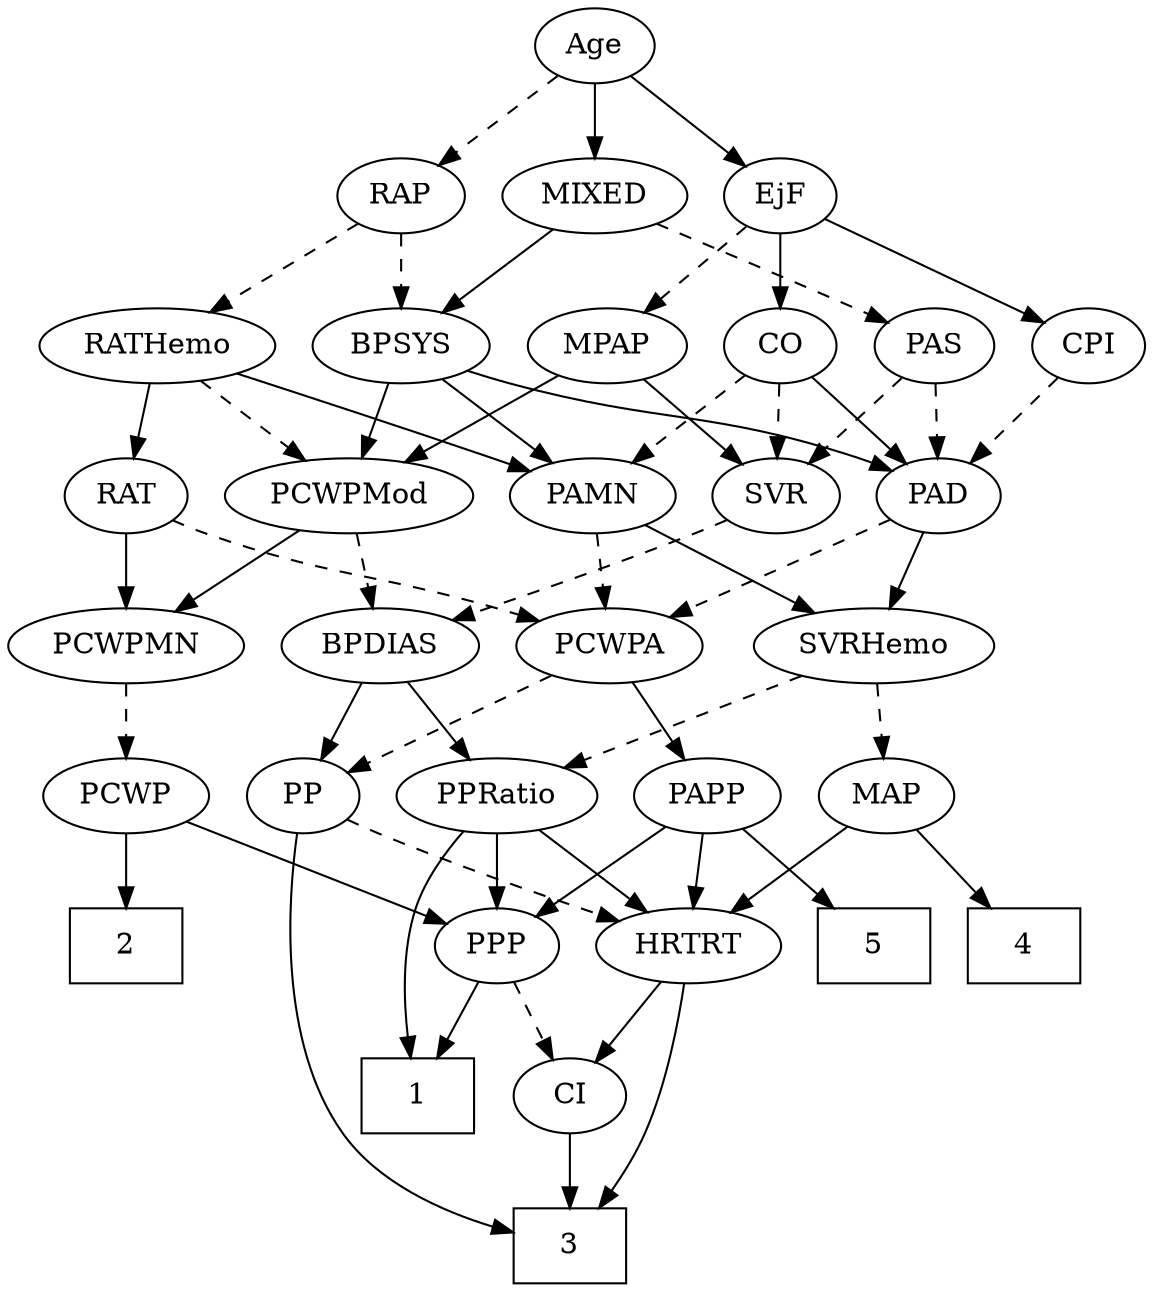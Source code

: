 strict digraph {
	graph [bb="0,0,496.4,612"];
	node [label="\N"];
	1	[height=0.5,
		pos="136,90",
		shape=box,
		width=0.75];
	2	[height=0.5,
		pos="457,162",
		shape=box,
		width=0.75];
	3	[height=0.5,
		pos="267,18",
		shape=box,
		width=0.75];
	4	[height=0.5,
		pos="67,162",
		shape=box,
		width=0.75];
	5	[height=0.5,
		pos="385,162",
		shape=box,
		width=0.75];
	Age	[height=0.5,
		pos="256,594",
		width=0.75];
	EjF	[height=0.5,
		pos="171,522",
		width=0.75];
	Age -> EjF	[pos="e,187.34,536.46 239.61,579.5 227.03,569.14 209.46,554.67 195.25,542.97",
		style=solid];
	RAP	[height=0.5,
		pos="342,522",
		width=0.77632];
	Age -> RAP	[pos="e,325.18,536.69 272.58,579.5 285.23,569.21 302.86,554.86 317.18,543.2",
		style=dashed];
	MIXED	[height=0.5,
		pos="256,522",
		width=1.1193];
	Age -> MIXED	[pos="e,256,540.1 256,575.7 256,567.98 256,558.71 256,550.11",
		style=solid];
	MPAP	[height=0.5,
		pos="251,450",
		width=0.97491];
	EjF -> MPAP	[pos="e,233.84,466.01 186.81,507.17 198.04,497.34 213.36,483.93 226.22,472.69",
		style=dashed];
	CO	[height=0.5,
		pos="171,450",
		width=0.75];
	EjF -> CO	[pos="e,171,468.1 171,503.7 171,495.98 171,486.71 171,478.11",
		style=solid];
	CPI	[height=0.5,
		pos="27,450",
		width=0.75];
	EjF -> CPI	[pos="e,48.335,461.37 149.75,510.67 125.4,498.83 85.281,479.33 57.572,465.86",
		style=solid];
	BPSYS	[height=0.5,
		pos="342,450",
		width=1.0471];
	RAP -> BPSYS	[pos="e,342,468.1 342,503.7 342,495.98 342,486.71 342,478.11",
		style=dashed];
	RATHemo	[height=0.5,
		pos="447,450",
		width=1.3721];
	RAP -> RATHemo	[pos="e,424.37,466.09 360.77,508.49 376.08,498.28 398.03,483.65 415.95,471.7",
		style=dashed];
	MIXED -> BPSYS	[pos="e,323.67,465.92 274.66,505.81 286.69,496.02 302.5,483.15 315.79,472.34",
		style=solid];
	PAS	[height=0.5,
		pos="99,450",
		width=0.75];
	MIXED -> PAS	[pos="e,120.27,461.17 228.03,509.01 203.44,498.41 166.73,482.44 135,468 133.21,467.18 131.37,466.34 129.51,465.48",
		style=dashed];
	SVR	[height=0.5,
		pos="172,378",
		width=0.77632];
	MPAP -> SVR	[pos="e,187.92,393.11 234.25,434.15 223.03,424.21 208.09,410.98 195.66,399.97",
		style=solid];
	PCWPMod	[height=0.5,
		pos="360,378",
		width=1.4443];
	MPAP -> PCWPMod	[pos="e,336.4,394.16 272.02,435.5 287.86,425.33 309.87,411.2 327.91,399.61",
		style=solid];
	PAD	[height=0.5,
		pos="97,378",
		width=0.79437];
	BPSYS -> PAD	[pos="e,118.81,389.65 313.36,437.99 307.34,435.86 301,433.75 295,432 225.03,411.56 204.17,419 135,396 132.74,395.25 130.44,394.41 128.14,\
393.52",
		style=solid];
	PAMN	[height=0.5,
		pos="254,378",
		width=1.011];
	BPSYS -> PAMN	[pos="e,272.33,393.58 323.34,434.15 310.89,424.25 294.33,411.08 280.52,400.09",
		style=solid];
	BPSYS -> PCWPMod	[pos="e,355.56,396.28 346.36,432.05 348.36,424.26 350.79,414.82 353.04,406.08",
		style=solid];
	PCWPA	[height=0.5,
		pos="309,306",
		width=1.1555];
	PAD -> PCWPA	[pos="e,277.23,317.79 119.3,366.42 124.4,364.17 129.85,361.9 135,360 188.45,340.32 203.64,341.01 258,324 261.12,323.02 264.34,322 267.57,\
320.95",
		style=dashed];
	SVRHemo	[height=0.5,
		pos="97,306",
		width=1.3902];
	PAD -> SVRHemo	[pos="e,97,324.1 97,359.7 97,351.98 97,342.71 97,334.11",
		style=solid];
	CO -> PAD	[pos="e,112.21,393.38 156.02,434.83 145.56,424.94 131.41,411.55 119.58,400.36",
		style=solid];
	CO -> PAMN	[pos="e,236.2,394.01 187.4,435.17 199.06,425.34 214.95,411.93 228.29,400.69",
		style=dashed];
	CO -> SVR	[pos="e,171.76,396.1 171.25,431.7 171.36,423.98 171.49,414.71 171.61,406.11",
		style=dashed];
	PAS -> PAD	[pos="e,97.489,396.1 98.506,431.7 98.285,423.98 98.02,414.71 97.775,406.11",
		style=dashed];
	PAS -> SVR	[pos="e,157,393.38 113.77,434.83 124.09,424.94 138.06,411.55 149.73,400.36",
		style=dashed];
	PAMN -> PCWPA	[pos="e,296.31,323.15 266.76,360.76 273.7,351.93 282.42,340.83 290.13,331.01",
		style=dashed];
	PAMN -> SVRHemo	[pos="e,127.12,320.43 227.72,365.28 202.78,354.16 164.97,337.31 136.42,324.58",
		style=solid];
	RATHemo -> PAMN	[pos="e,282.06,389.69 412.84,436.96 382.81,426.32 337.93,410.32 299,396 296.6,395.12 294.13,394.2 291.64,393.27",
		style=solid];
	RAT	[height=0.5,
		pos="457,378",
		width=0.75827];
	RATHemo -> RAT	[pos="e,454.56,396.1 449.47,431.7 450.57,423.98 451.9,414.71 453.13,406.11",
		style=solid];
	RATHemo -> PCWPMod	[pos="e,379.66,394.82 427.26,433.12 415.58,423.72 400.6,411.67 387.75,401.33",
		style=dashed];
	CPI -> PAD	[pos="e,82.032,393.97 41.504,434.5 51.135,424.86 63.963,412.04 74.859,401.14",
		style=dashed];
	RAT -> PCWPA	[pos="e,336.08,319.81 435.48,366.82 411.85,355.65 373.53,337.52 345.25,324.14",
		style=dashed];
	PCWPMN	[height=0.5,
		pos="431,306",
		width=1.3902];
	RAT -> PCWPMN	[pos="e,437.3,323.96 450.84,360.41 447.84,352.34 444.16,342.43 440.79,333.35",
		style=solid];
	BPDIAS	[height=0.5,
		pos="207,306",
		width=1.1735];
	SVR -> BPDIAS	[pos="e,198.44,324.12 180.12,360.76 184.19,352.61 189.24,342.53 193.85,333.31",
		style=dashed];
	PCWPMod -> PCWPMN	[pos="e,414.62,323.15 376.47,360.76 385.61,351.75 397.14,340.39 407.24,330.43",
		style=solid];
	PCWPMod -> BPDIAS	[pos="e,234.85,319.74 329.77,363.17 305.18,351.92 270.38,336 244.11,323.98",
		style=dashed];
	PP	[height=0.5,
		pos="257,234",
		width=0.75];
	PCWPA -> PP	[pos="e,268.64,250.67 296.94,288.76 290.35,279.89 282.06,268.74 274.75,258.89",
		style=dashed];
	PAPP	[height=0.5,
		pos="334,234",
		width=0.88464];
	PCWPA -> PAPP	[pos="e,328,251.79 315.05,288.05 317.91,280.06 321.38,270.33 324.57,261.4",
		style=solid];
	PCWP	[height=0.5,
		pos="431,234",
		width=0.97491];
	PCWPMN -> PCWP	[pos="e,431,252.1 431,287.7 431,279.98 431,270.71 431,262.11",
		style=dashed];
	MAP	[height=0.5,
		pos="84,234",
		width=0.84854];
	SVRHemo -> MAP	[pos="e,87.177,252.1 93.787,287.7 92.354,279.98 90.632,270.71 89.035,262.11",
		style=dashed];
	PPRatio	[height=0.5,
		pos="172,234",
		width=1.1013];
	SVRHemo -> PPRatio	[pos="e,155.47,250.43 114.4,288.76 124.35,279.47 137,267.67 147.9,257.49",
		style=dashed];
	BPDIAS -> PP	[pos="e,245.92,250.51 218.85,288.41 225.19,279.53 233.11,268.44 240.09,258.67",
		style=solid];
	BPDIAS -> PPRatio	[pos="e,180.39,251.79 198.53,288.05 194.44,279.89 189.46,269.91 184.91,260.82",
		style=solid];
	MAP -> 4	[pos="e,71.195,180.28 79.885,216.05 77.992,208.26 75.7,198.82 73.576,190.08",
		style=solid];
	HRTRT	[height=0.5,
		pos="190,162",
		width=1.1013];
	MAP -> HRTRT	[pos="e,168.33,177.31 103.94,219.83 119.71,209.42 141.98,194.71 159.92,182.87",
		style=solid];
	PP -> 3	[pos="e,282.03,36.421 275.56,220.86 288.18,211.42 303.83,197.08 311,180 319.12,160.66 306.9,82.563 303,72 299.45,62.397 293.81,52.848 \
288.02,44.557",
		style=solid];
	PP -> HRTRT	[pos="e,205.27,178.95 243.12,218.5 234.23,209.22 222.51,196.97 212.34,186.34",
		style=dashed];
	PPP	[height=0.5,
		pos="275,162",
		width=0.75];
	PPP -> 1	[pos="e,163.17,104.68 254.19,150.52 232.61,139.65 198.43,122.44 172.37,109.31",
		style=solid];
	CI	[height=0.5,
		pos="267,90",
		width=0.75];
	PPP -> CI	[pos="e,268.95,108.1 273.02,143.7 272.14,135.98 271.08,126.71 270.1,118.11",
		style=dashed];
	PPRatio -> 1	[pos="e,134.62,108.14 159.77,216.76 152.93,206.73 145,193.27 141,180 134.94,159.9 133.9,136.12 134.26,118.2",
		style=solid];
	PPRatio -> PPP	[pos="e,256.78,175.38 193.34,218.5 209.3,207.65 231.22,192.75 248.33,181.12",
		style=solid];
	PPRatio -> HRTRT	[pos="e,185.56,180.28 176.36,216.05 178.36,208.26 180.79,198.82 183.04,190.08",
		style=solid];
	PCWP -> 2	[pos="e,450.58,180.28 437.29,216.05 440.22,208.18 443.77,198.62 447.05,189.79",
		style=solid];
	PCWP -> PPP	[pos="e,296.77,172.77 405.24,221.44 378.03,209.23 335.11,189.97 306.05,176.93",
		style=solid];
	CI -> 3	[pos="e,267,36.104 267,71.697 267,63.983 267,54.712 267,46.112",
		style=solid];
	PAPP -> 5	[pos="e,372.4,180.29 345.57,217.12 351.76,208.63 359.51,197.98 366.51,188.38",
		style=solid];
	PAPP -> PPP	[pos="e,287.65,178.01 320.91,217.46 313.08,208.18 303.01,196.23 294.29,185.88",
		style=solid];
	PAPP -> HRTRT	[pos="e,216.38,175.82 310.54,221.6 287.55,210.42 252.18,193.23 225.69,180.35",
		style=solid];
	HRTRT -> 3	[pos="e,254.25,36.202 196.76,144.19 204.31,125.99 217.28,96.292 231,72 236.2,62.799 242.49,53.128 248.36,44.604",
		style=solid];
	HRTRT -> CI	[pos="e,251.53,105.07 207.09,145.46 217.89,135.65 231.98,122.83 243.79,112.1",
		style=solid];
}
